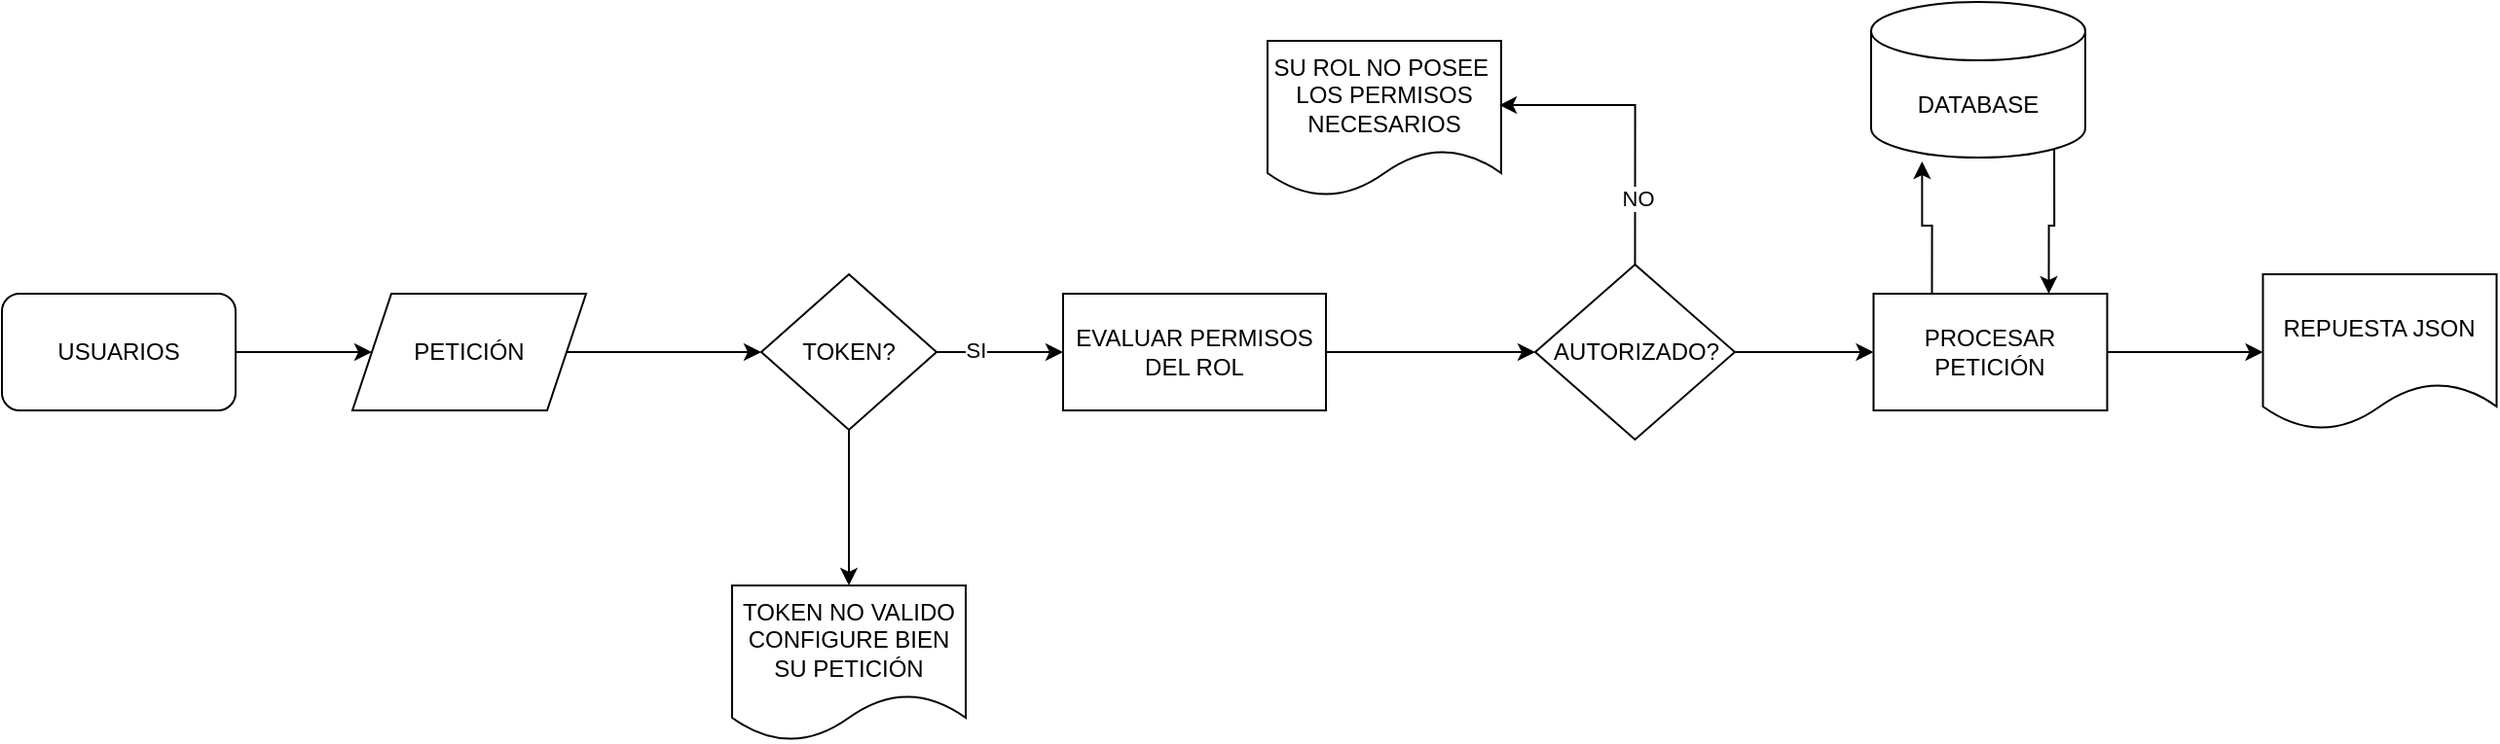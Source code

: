 <mxfile version="24.7.7">
  <diagram name="Página-1" id="xLW-In2SonLAuAMoh55l">
    <mxGraphModel dx="880" dy="470" grid="1" gridSize="10" guides="1" tooltips="1" connect="1" arrows="1" fold="1" page="1" pageScale="1" pageWidth="827" pageHeight="1169" math="0" shadow="0">
      <root>
        <mxCell id="0" />
        <mxCell id="1" parent="0" />
        <mxCell id="ASlPgbqMZTzOWszaLij6-4" style="edgeStyle=orthogonalEdgeStyle;rounded=0;orthogonalLoop=1;jettySize=auto;html=1;exitX=1;exitY=0.5;exitDx=0;exitDy=0;" parent="1" source="ASlPgbqMZTzOWszaLij6-1" target="ASlPgbqMZTzOWszaLij6-3" edge="1">
          <mxGeometry relative="1" as="geometry" />
        </mxCell>
        <mxCell id="ASlPgbqMZTzOWszaLij6-1" value="&lt;div&gt;USUARIOS&lt;br&gt;&lt;/div&gt;" style="rounded=1;whiteSpace=wrap;html=1;" parent="1" vertex="1">
          <mxGeometry x="30" y="160" width="120" height="60" as="geometry" />
        </mxCell>
        <mxCell id="ASlPgbqMZTzOWszaLij6-6" value="" style="edgeStyle=orthogonalEdgeStyle;rounded=0;orthogonalLoop=1;jettySize=auto;html=1;" parent="1" source="ASlPgbqMZTzOWszaLij6-3" target="ASlPgbqMZTzOWszaLij6-5" edge="1">
          <mxGeometry relative="1" as="geometry" />
        </mxCell>
        <mxCell id="ASlPgbqMZTzOWszaLij6-3" value="PETICIÓN" style="shape=parallelogram;perimeter=parallelogramPerimeter;whiteSpace=wrap;html=1;fixedSize=1;" parent="1" vertex="1">
          <mxGeometry x="210" y="160" width="120" height="60" as="geometry" />
        </mxCell>
        <mxCell id="ASlPgbqMZTzOWszaLij6-17" value="" style="edgeStyle=orthogonalEdgeStyle;rounded=0;orthogonalLoop=1;jettySize=auto;html=1;" parent="1" source="ASlPgbqMZTzOWszaLij6-5" target="ASlPgbqMZTzOWszaLij6-16" edge="1">
          <mxGeometry relative="1" as="geometry" />
        </mxCell>
        <mxCell id="ASlPgbqMZTzOWszaLij6-28" value="&lt;div&gt;SI&lt;/div&gt;" style="edgeLabel;html=1;align=center;verticalAlign=middle;resizable=0;points=[];" parent="ASlPgbqMZTzOWszaLij6-17" vertex="1" connectable="0">
          <mxGeometry x="-0.385" y="1" relative="1" as="geometry">
            <mxPoint as="offset" />
          </mxGeometry>
        </mxCell>
        <mxCell id="ASlPgbqMZTzOWszaLij6-31" value="" style="edgeStyle=orthogonalEdgeStyle;rounded=0;orthogonalLoop=1;jettySize=auto;html=1;" parent="1" source="ASlPgbqMZTzOWszaLij6-5" target="ASlPgbqMZTzOWszaLij6-30" edge="1">
          <mxGeometry relative="1" as="geometry" />
        </mxCell>
        <mxCell id="ASlPgbqMZTzOWszaLij6-5" value="TOKEN?" style="rhombus;whiteSpace=wrap;html=1;" parent="1" vertex="1">
          <mxGeometry x="420" y="150" width="90" height="80" as="geometry" />
        </mxCell>
        <mxCell id="ASlPgbqMZTzOWszaLij6-19" value="" style="edgeStyle=orthogonalEdgeStyle;rounded=0;orthogonalLoop=1;jettySize=auto;html=1;" parent="1" source="ASlPgbqMZTzOWszaLij6-16" target="ASlPgbqMZTzOWszaLij6-18" edge="1">
          <mxGeometry relative="1" as="geometry" />
        </mxCell>
        <mxCell id="ASlPgbqMZTzOWszaLij6-16" value="&lt;div&gt;EVALUAR PERMISOS DEL ROL&lt;/div&gt;" style="whiteSpace=wrap;html=1;" parent="1" vertex="1">
          <mxGeometry x="575" y="160" width="135" height="60" as="geometry" />
        </mxCell>
        <mxCell id="ASlPgbqMZTzOWszaLij6-33" value="" style="edgeStyle=orthogonalEdgeStyle;rounded=0;orthogonalLoop=1;jettySize=auto;html=1;" parent="1" source="ASlPgbqMZTzOWszaLij6-18" target="ASlPgbqMZTzOWszaLij6-32" edge="1">
          <mxGeometry relative="1" as="geometry" />
        </mxCell>
        <mxCell id="ASlPgbqMZTzOWszaLij6-18" value="&lt;div&gt;AUTORIZADO?&lt;/div&gt;" style="rhombus;whiteSpace=wrap;html=1;" parent="1" vertex="1">
          <mxGeometry x="817.5" y="145" width="102.5" height="90" as="geometry" />
        </mxCell>
        <mxCell id="ASlPgbqMZTzOWszaLij6-21" value="SU ROL NO POSEE&amp;nbsp; LOS PERMISOS NECESARIOS" style="shape=document;whiteSpace=wrap;html=1;boundedLbl=1;" parent="1" vertex="1">
          <mxGeometry x="680" y="30" width="120" height="80" as="geometry" />
        </mxCell>
        <mxCell id="ASlPgbqMZTzOWszaLij6-22" style="edgeStyle=orthogonalEdgeStyle;rounded=0;orthogonalLoop=1;jettySize=auto;html=1;exitX=0.5;exitY=0;exitDx=0;exitDy=0;entryX=0.992;entryY=0.413;entryDx=0;entryDy=0;entryPerimeter=0;" parent="1" source="ASlPgbqMZTzOWszaLij6-18" target="ASlPgbqMZTzOWszaLij6-21" edge="1">
          <mxGeometry relative="1" as="geometry" />
        </mxCell>
        <mxCell id="ASlPgbqMZTzOWszaLij6-29" value="NO" style="edgeLabel;html=1;align=center;verticalAlign=middle;resizable=0;points=[];" parent="ASlPgbqMZTzOWszaLij6-22" vertex="1" connectable="0">
          <mxGeometry x="-0.552" y="-1" relative="1" as="geometry">
            <mxPoint as="offset" />
          </mxGeometry>
        </mxCell>
        <mxCell id="ASlPgbqMZTzOWszaLij6-30" value="TOKEN NO VALIDO CONFIGURE BIEN SU PETICIÓN" style="shape=document;whiteSpace=wrap;html=1;boundedLbl=1;" parent="1" vertex="1">
          <mxGeometry x="405" y="310" width="120" height="80" as="geometry" />
        </mxCell>
        <mxCell id="ASlPgbqMZTzOWszaLij6-39" value="" style="edgeStyle=orthogonalEdgeStyle;rounded=0;orthogonalLoop=1;jettySize=auto;html=1;" parent="1" source="ASlPgbqMZTzOWszaLij6-32" target="ASlPgbqMZTzOWszaLij6-38" edge="1">
          <mxGeometry relative="1" as="geometry" />
        </mxCell>
        <mxCell id="ASlPgbqMZTzOWszaLij6-32" value="PROCESAR PETICIÓN" style="whiteSpace=wrap;html=1;" parent="1" vertex="1">
          <mxGeometry x="991.25" y="160" width="120" height="60" as="geometry" />
        </mxCell>
        <mxCell id="ASlPgbqMZTzOWszaLij6-37" style="edgeStyle=orthogonalEdgeStyle;rounded=0;orthogonalLoop=1;jettySize=auto;html=1;exitX=0.855;exitY=1;exitDx=0;exitDy=-4.35;exitPerimeter=0;entryX=0.75;entryY=0;entryDx=0;entryDy=0;" parent="1" source="ASlPgbqMZTzOWszaLij6-34" target="ASlPgbqMZTzOWszaLij6-32" edge="1">
          <mxGeometry relative="1" as="geometry" />
        </mxCell>
        <mxCell id="ASlPgbqMZTzOWszaLij6-34" value="DATABASE" style="shape=cylinder3;whiteSpace=wrap;html=1;boundedLbl=1;backgroundOutline=1;size=15;" parent="1" vertex="1">
          <mxGeometry x="990" y="10" width="110" height="80" as="geometry" />
        </mxCell>
        <mxCell id="ASlPgbqMZTzOWszaLij6-36" style="edgeStyle=orthogonalEdgeStyle;rounded=0;orthogonalLoop=1;jettySize=auto;html=1;exitX=0.25;exitY=0;exitDx=0;exitDy=0;entryX=0.238;entryY=1.025;entryDx=0;entryDy=0;entryPerimeter=0;" parent="1" source="ASlPgbqMZTzOWszaLij6-32" target="ASlPgbqMZTzOWszaLij6-34" edge="1">
          <mxGeometry relative="1" as="geometry" />
        </mxCell>
        <mxCell id="ASlPgbqMZTzOWszaLij6-38" value="REPUESTA JSON" style="shape=document;whiteSpace=wrap;html=1;boundedLbl=1;" parent="1" vertex="1">
          <mxGeometry x="1191.25" y="150" width="120" height="80" as="geometry" />
        </mxCell>
      </root>
    </mxGraphModel>
  </diagram>
</mxfile>

